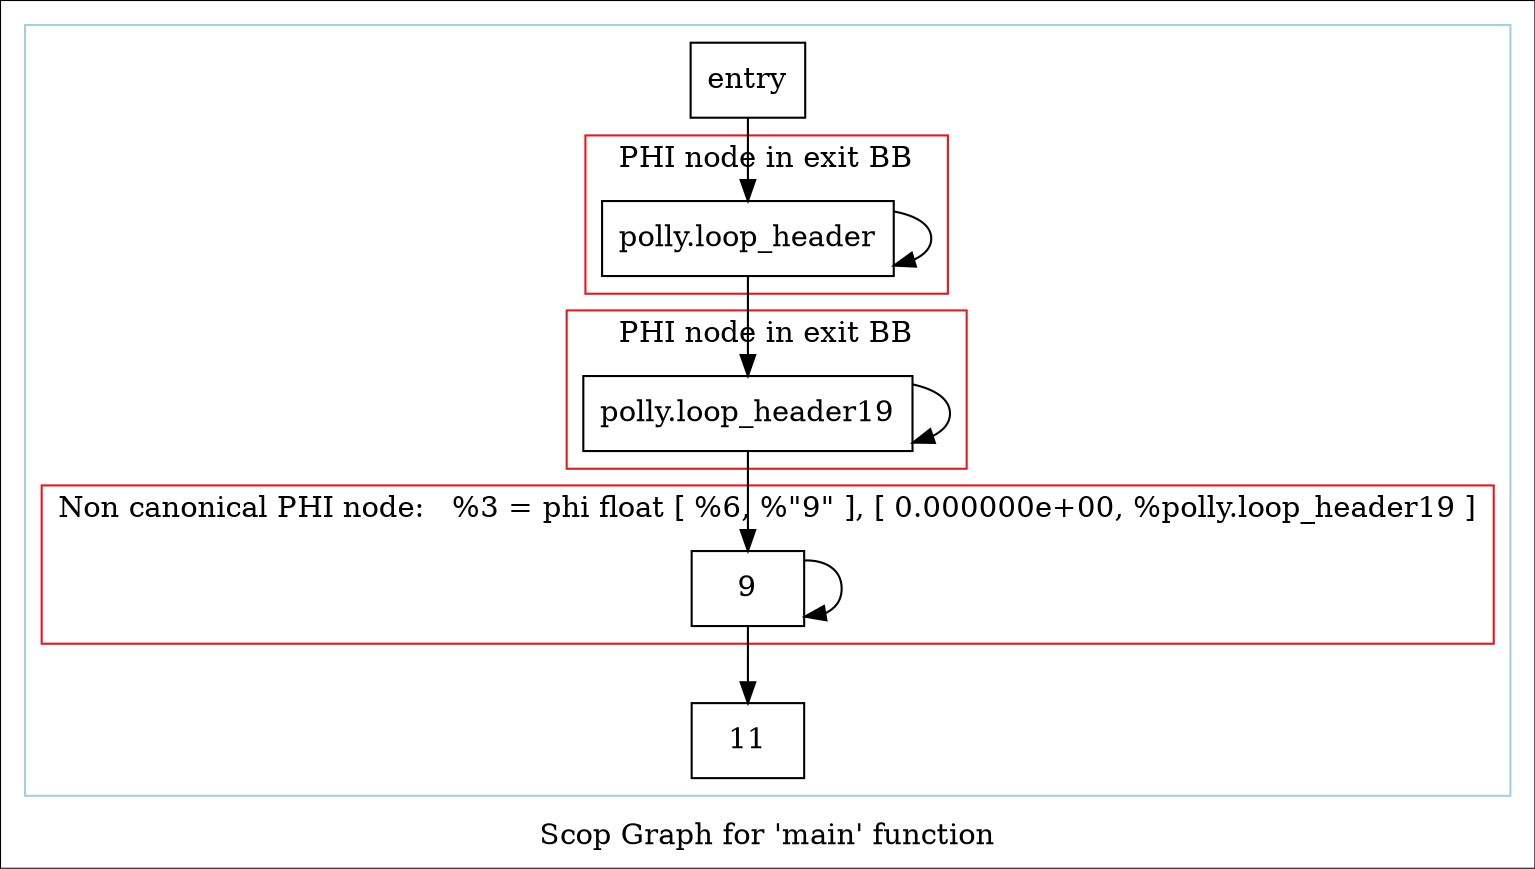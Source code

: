 digraph "Scop Graph for 'main' function" {
	label="Scop Graph for 'main' function";

	Node0xe98620 [shape=record,label="{entry}"];
	Node0xe98620 -> Node0xe986a0;
	Node0xe986a0 [shape=record,label="{polly.loop_header}"];
	Node0xe986a0 -> Node0xe987d0;
	Node0xe986a0 -> Node0xe986a0[constraint=false];
	Node0xe987d0 [shape=record,label="{polly.loop_header19}"];
	Node0xe987d0 -> Node0xe988c0;
	Node0xe987d0 -> Node0xe987d0[constraint=false];
	Node0xe988c0 [shape=record,label="{9}"];
	Node0xe988c0 -> Node0xe988e0;
	Node0xe988c0 -> Node0xe988c0[constraint=false];
	Node0xe988e0 [shape=record,label="{11}"];
	colorscheme = "paired12"
        subgraph cluster_0xe92e10 {
          label = "";
          style = solid;
          color = 1
          subgraph cluster_0xe938c0 {
            label = "PHI node in exit BB";
            style = solid;
            color = 6
            Node0xe986a0;
          }
          subgraph cluster_0xe92eb0 {
            label = "PHI node in exit BB";
            style = solid;
            color = 6
            Node0xe987d0;
          }
          subgraph cluster_0xe93020 {
            label = "Non canonical PHI node:   %3 = phi float [ %6, %\"9\" ], [ 0.000000e+00, %polly.loop_header19 ]";
            style = solid;
            color = 6
            Node0xe988c0;
          }
          Node0xe98620;
          Node0xe988e0;
        }
}
